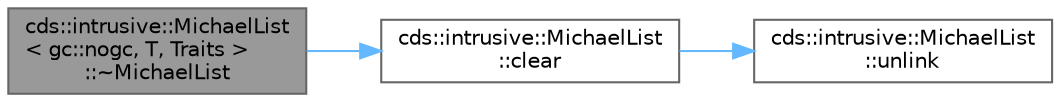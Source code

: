 digraph "cds::intrusive::MichaelList&lt; gc::nogc, T, Traits &gt;::~MichaelList"
{
 // LATEX_PDF_SIZE
  bgcolor="transparent";
  edge [fontname=Helvetica,fontsize=10,labelfontname=Helvetica,labelfontsize=10];
  node [fontname=Helvetica,fontsize=10,shape=box,height=0.2,width=0.4];
  rankdir="LR";
  Node1 [id="Node000001",label="cds::intrusive::MichaelList\l\< gc::nogc, T, Traits \>\l::~MichaelList",height=0.2,width=0.4,color="gray40", fillcolor="grey60", style="filled", fontcolor="black",tooltip="Destroys the list objects"];
  Node1 -> Node2 [id="edge1_Node000001_Node000002",color="steelblue1",style="solid",tooltip=" "];
  Node2 [id="Node000002",label="cds::intrusive::MichaelList\l::clear",height=0.2,width=0.4,color="grey40", fillcolor="white", style="filled",URL="$classcds_1_1intrusive_1_1_michael_list.html#a82a576d78ab6506464c5ffba8a3a595b",tooltip="Clears the list"];
  Node2 -> Node3 [id="edge2_Node000002_Node000003",color="steelblue1",style="solid",tooltip=" "];
  Node3 [id="Node000003",label="cds::intrusive::MichaelList\l::unlink",height=0.2,width=0.4,color="grey40", fillcolor="white", style="filled",URL="$classcds_1_1intrusive_1_1_michael_list.html#af9e33214594355484bb5a7b0051a7b1c",tooltip="Unlinks the item val from the list"];
}
